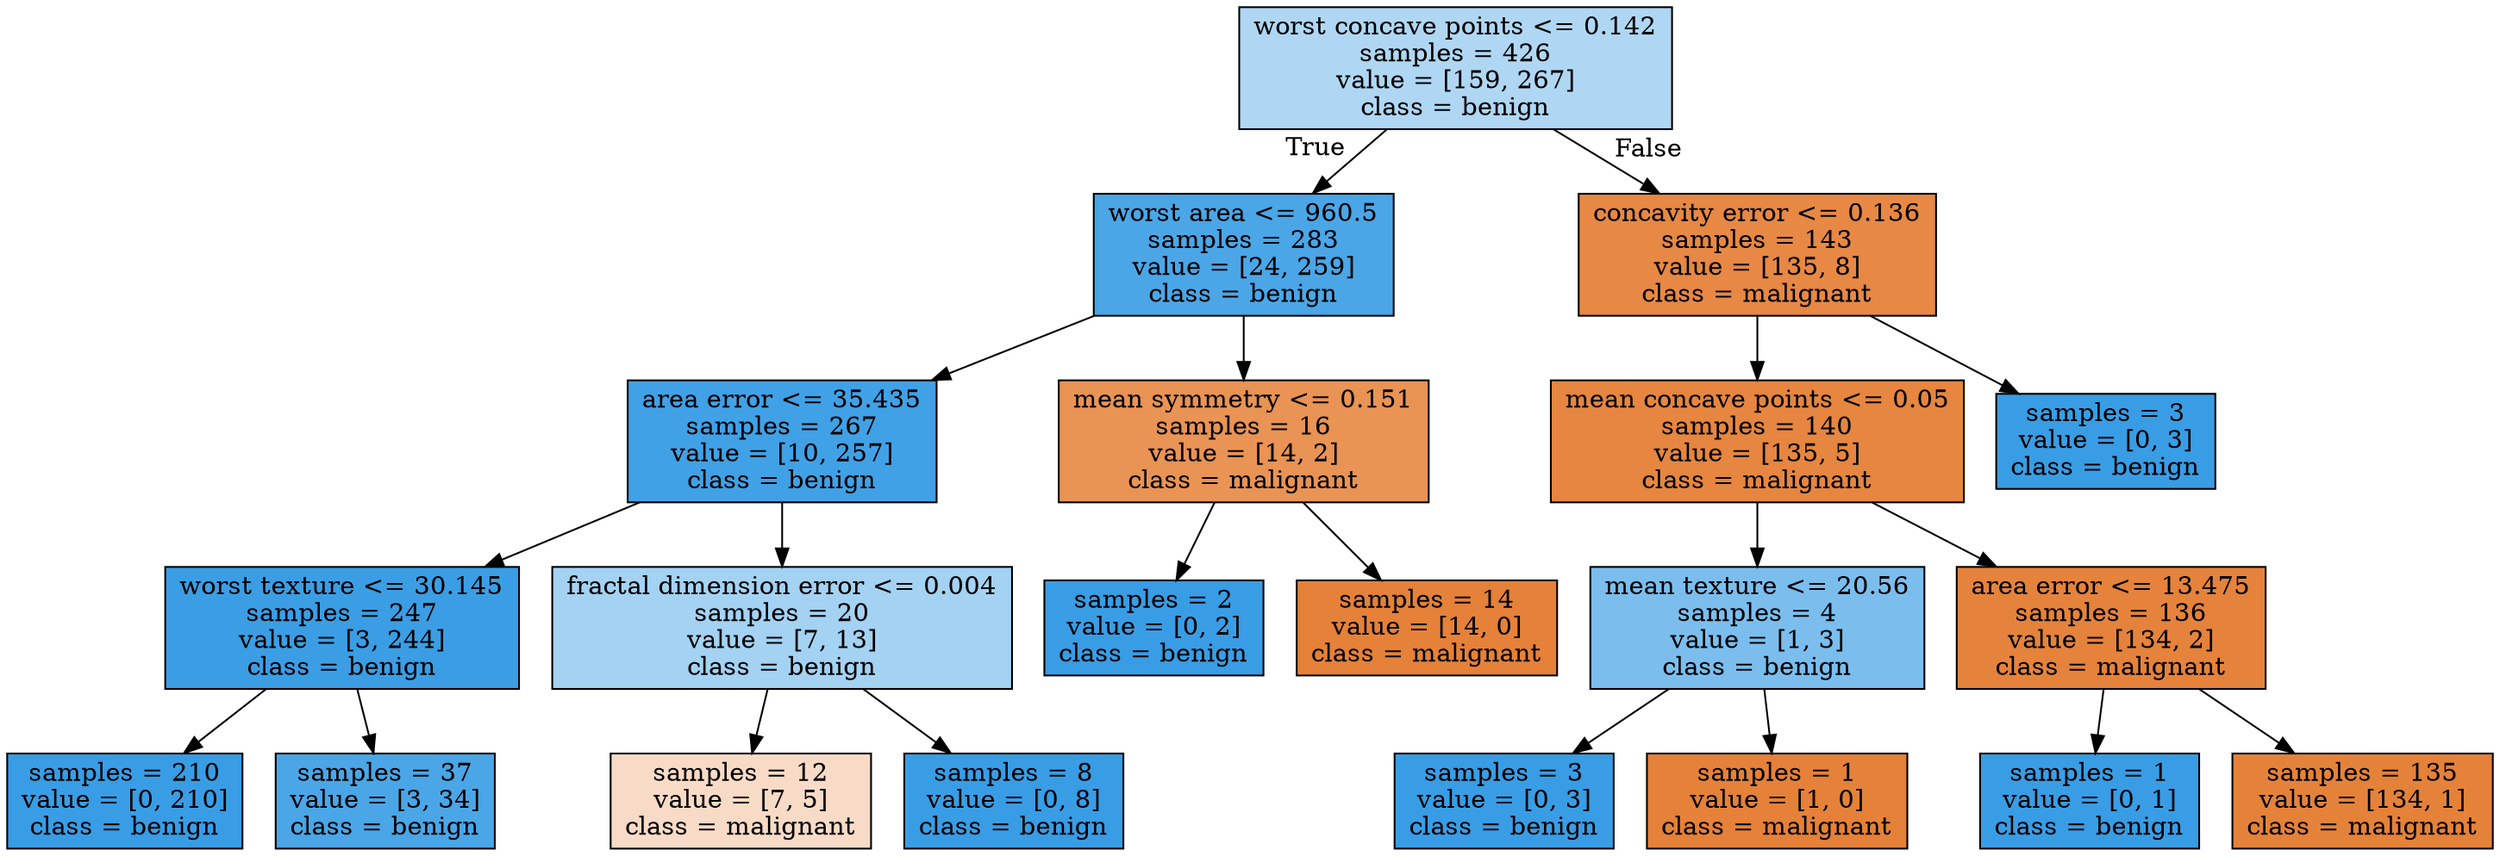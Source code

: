digraph Tree {
node [shape=box, style="filled", color="black"] ;
0 [label="worst concave points <= 0.142\nsamples = 426\nvalue = [159, 267]\nclass = benign", fillcolor="#afd7f4"] ;
1 [label="worst area <= 960.5\nsamples = 283\nvalue = [24, 259]\nclass = benign", fillcolor="#4ba6e7"] ;
0 -> 1 [labeldistance=2.5, labelangle=45, headlabel="True"] ;
2 [label="area error <= 35.435\nsamples = 267\nvalue = [10, 257]\nclass = benign", fillcolor="#41a1e6"] ;
1 -> 2 ;
3 [label="worst texture <= 30.145\nsamples = 247\nvalue = [3, 244]\nclass = benign", fillcolor="#3b9ee5"] ;
2 -> 3 ;
4 [label="samples = 210\nvalue = [0, 210]\nclass = benign", fillcolor="#399de5"] ;
3 -> 4 ;
5 [label="samples = 37\nvalue = [3, 34]\nclass = benign", fillcolor="#4aa6e7"] ;
3 -> 5 ;
6 [label="fractal dimension error <= 0.004\nsamples = 20\nvalue = [7, 13]\nclass = benign", fillcolor="#a4d2f3"] ;
2 -> 6 ;
7 [label="samples = 12\nvalue = [7, 5]\nclass = malignant", fillcolor="#f8dbc6"] ;
6 -> 7 ;
8 [label="samples = 8\nvalue = [0, 8]\nclass = benign", fillcolor="#399de5"] ;
6 -> 8 ;
9 [label="mean symmetry <= 0.151\nsamples = 16\nvalue = [14, 2]\nclass = malignant", fillcolor="#e99355"] ;
1 -> 9 ;
10 [label="samples = 2\nvalue = [0, 2]\nclass = benign", fillcolor="#399de5"] ;
9 -> 10 ;
11 [label="samples = 14\nvalue = [14, 0]\nclass = malignant", fillcolor="#e58139"] ;
9 -> 11 ;
12 [label="concavity error <= 0.136\nsamples = 143\nvalue = [135, 8]\nclass = malignant", fillcolor="#e78845"] ;
0 -> 12 [labeldistance=2.5, labelangle=-45, headlabel="False"] ;
13 [label="mean concave points <= 0.05\nsamples = 140\nvalue = [135, 5]\nclass = malignant", fillcolor="#e68640"] ;
12 -> 13 ;
14 [label="mean texture <= 20.56\nsamples = 4\nvalue = [1, 3]\nclass = benign", fillcolor="#7bbeee"] ;
13 -> 14 ;
15 [label="samples = 3\nvalue = [0, 3]\nclass = benign", fillcolor="#399de5"] ;
14 -> 15 ;
16 [label="samples = 1\nvalue = [1, 0]\nclass = malignant", fillcolor="#e58139"] ;
14 -> 16 ;
17 [label="area error <= 13.475\nsamples = 136\nvalue = [134, 2]\nclass = malignant", fillcolor="#e5833c"] ;
13 -> 17 ;
18 [label="samples = 1\nvalue = [0, 1]\nclass = benign", fillcolor="#399de5"] ;
17 -> 18 ;
19 [label="samples = 135\nvalue = [134, 1]\nclass = malignant", fillcolor="#e5823a"] ;
17 -> 19 ;
20 [label="samples = 3\nvalue = [0, 3]\nclass = benign", fillcolor="#399de5"] ;
12 -> 20 ;
}